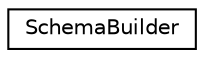 digraph "Graphical Class Hierarchy"
{
  edge [fontname="Helvetica",fontsize="10",labelfontname="Helvetica",labelfontsize="10"];
  node [fontname="Helvetica",fontsize="10",shape=record];
  rankdir="LR";
  Node0 [label="SchemaBuilder",height=0.2,width=0.4,color="black", fillcolor="white", style="filled",URL="$classSchemaBuilder.html"];
}
